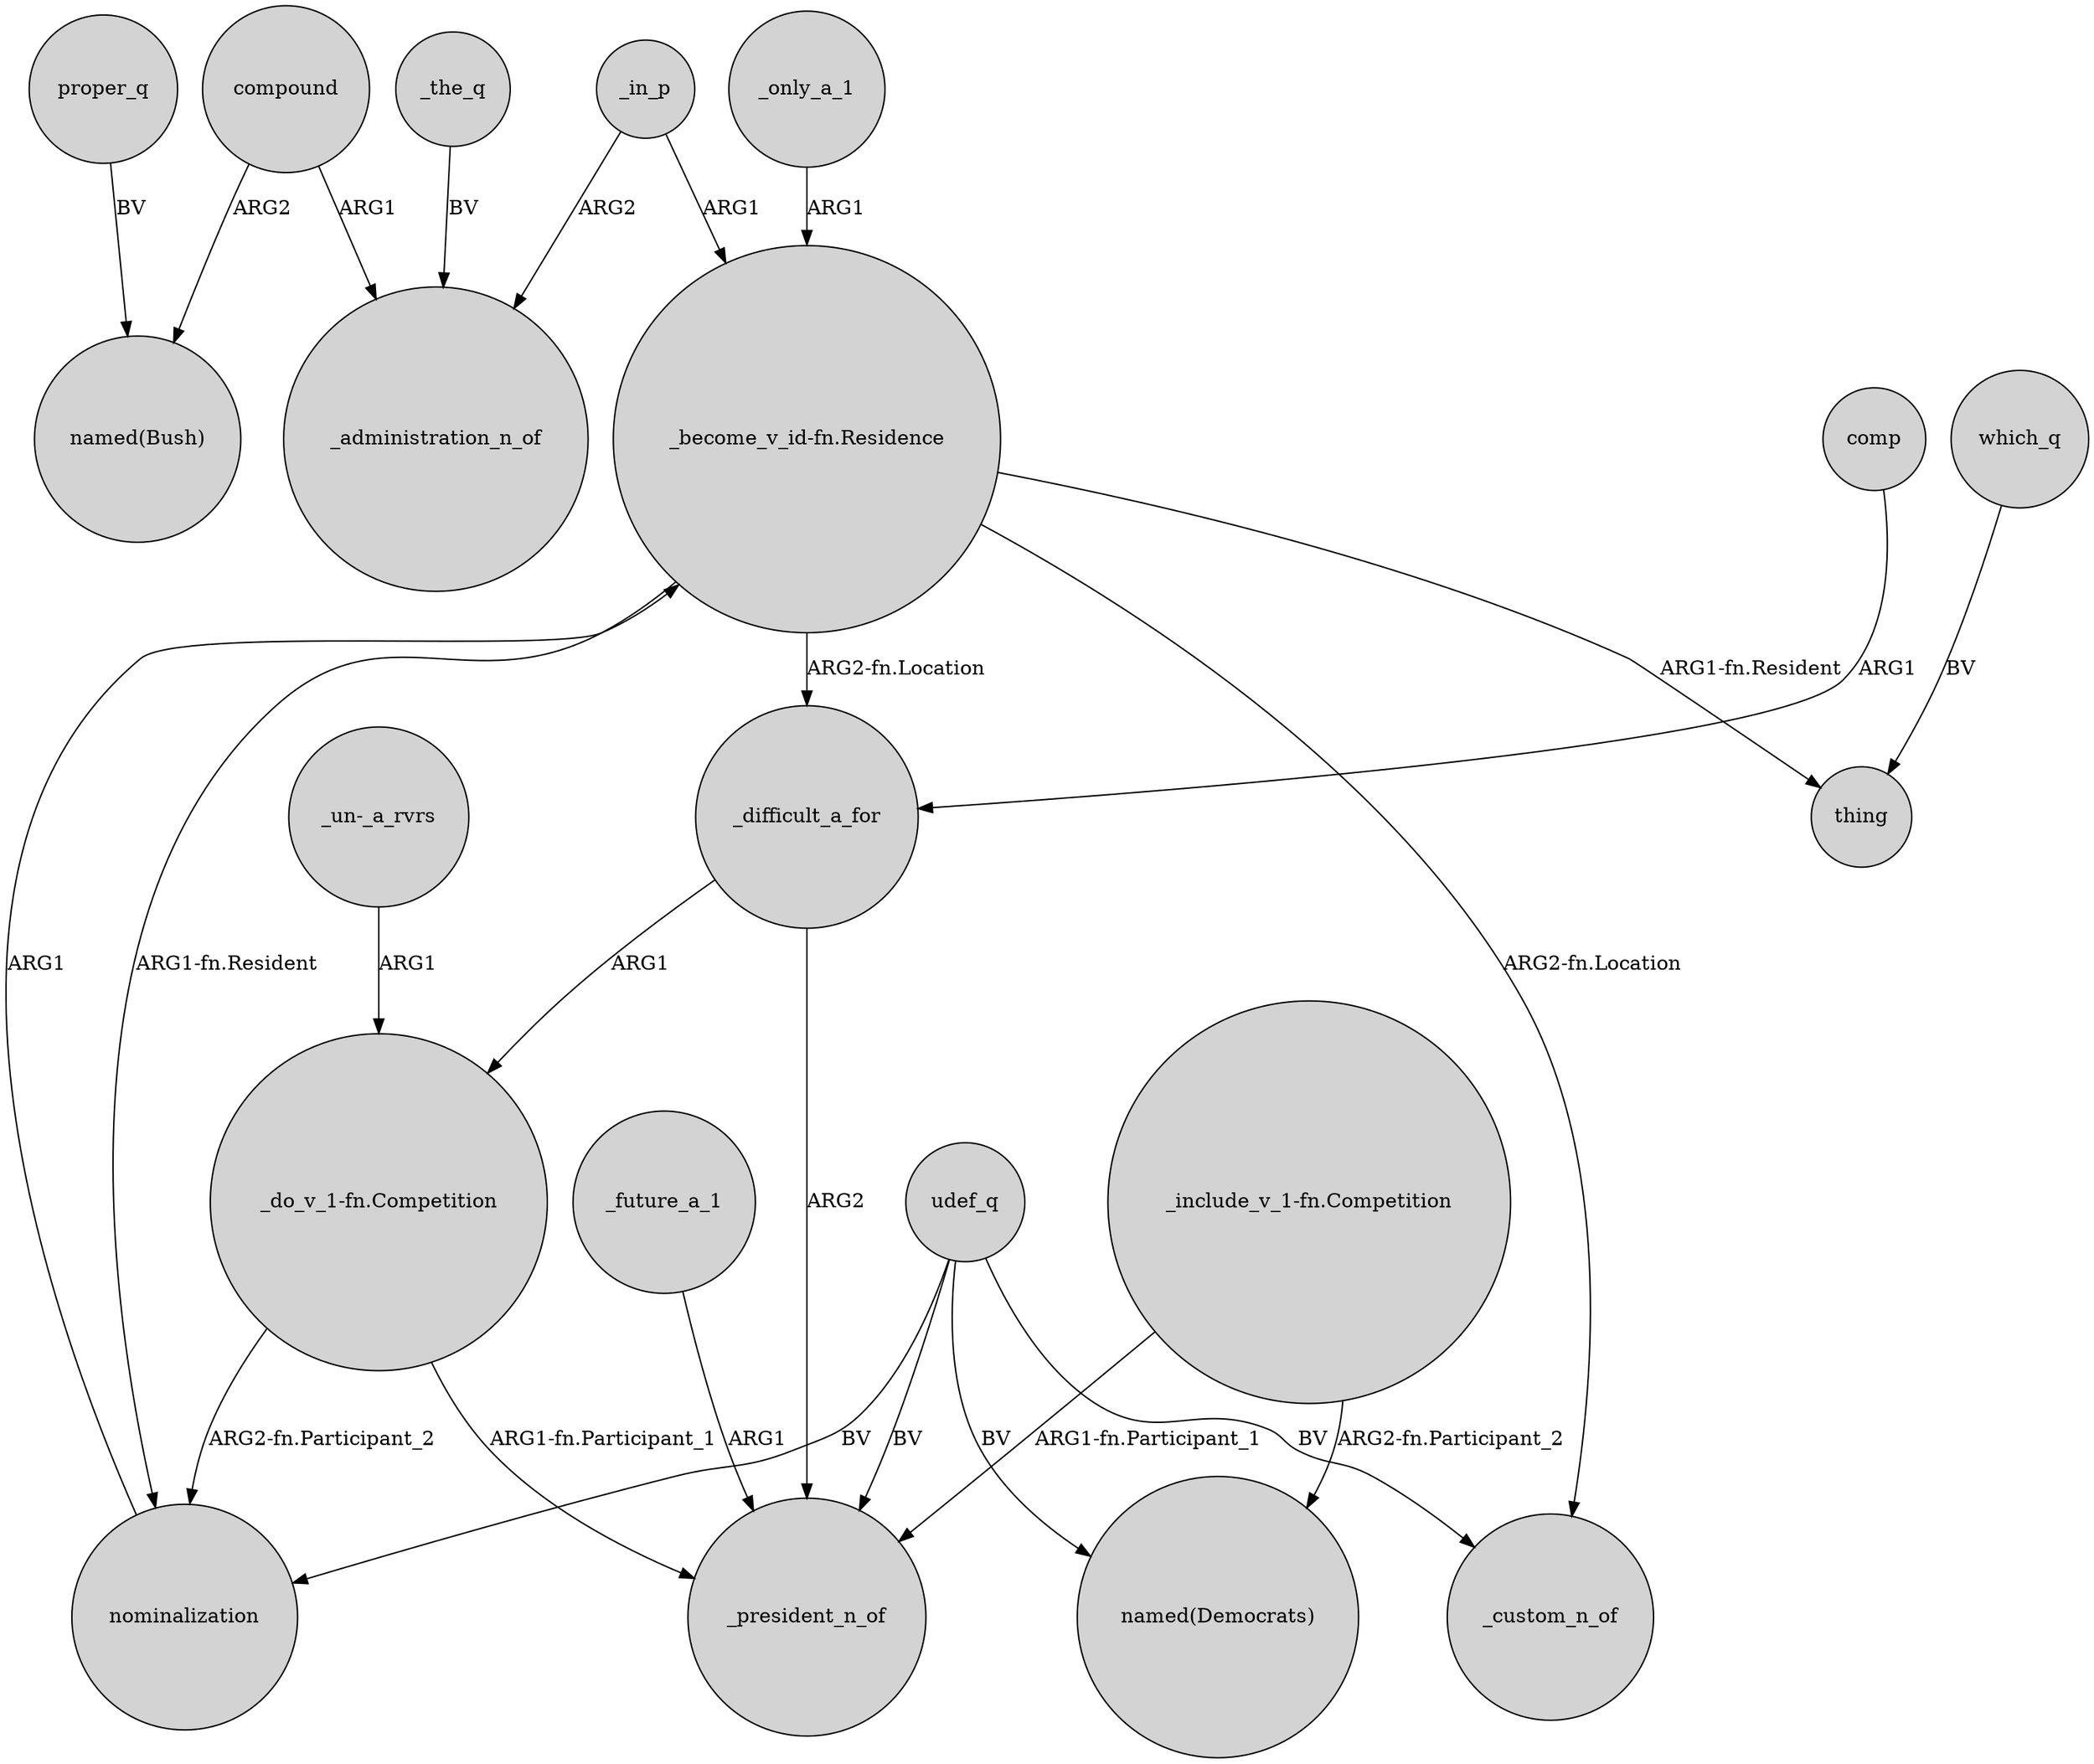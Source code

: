 digraph {
	node [shape=circle style=filled]
	_in_p -> _administration_n_of [label=ARG2]
	compound -> _administration_n_of [label=ARG1]
	_in_p -> "_become_v_id-fn.Residence" [label=ARG1]
	udef_q -> nominalization [label=BV]
	which_q -> thing [label=BV]
	"_un-_a_rvrs" -> "_do_v_1-fn.Competition" [label=ARG1]
	"_do_v_1-fn.Competition" -> _president_n_of [label="ARG1-fn.Participant_1"]
	_difficult_a_for -> "_do_v_1-fn.Competition" [label=ARG1]
	proper_q -> "named(Bush)" [label=BV]
	"_become_v_id-fn.Residence" -> thing [label="ARG1-fn.Resident"]
	compound -> "named(Bush)" [label=ARG2]
	_future_a_1 -> _president_n_of [label=ARG1]
	nominalization -> "_become_v_id-fn.Residence" [label=ARG1]
	"_become_v_id-fn.Residence" -> _difficult_a_for [label="ARG2-fn.Location"]
	comp -> _difficult_a_for [label=ARG1]
	_difficult_a_for -> _president_n_of [label=ARG2]
	udef_q -> _custom_n_of [label=BV]
	udef_q -> "named(Democrats)" [label=BV]
	_only_a_1 -> "_become_v_id-fn.Residence" [label=ARG1]
	udef_q -> _president_n_of [label=BV]
	"_do_v_1-fn.Competition" -> nominalization [label="ARG2-fn.Participant_2"]
	"_become_v_id-fn.Residence" -> _custom_n_of [label="ARG2-fn.Location"]
	"_become_v_id-fn.Residence" -> nominalization [label="ARG1-fn.Resident"]
	_the_q -> _administration_n_of [label=BV]
	"_include_v_1-fn.Competition" -> "named(Democrats)" [label="ARG2-fn.Participant_2"]
	"_include_v_1-fn.Competition" -> _president_n_of [label="ARG1-fn.Participant_1"]
}
